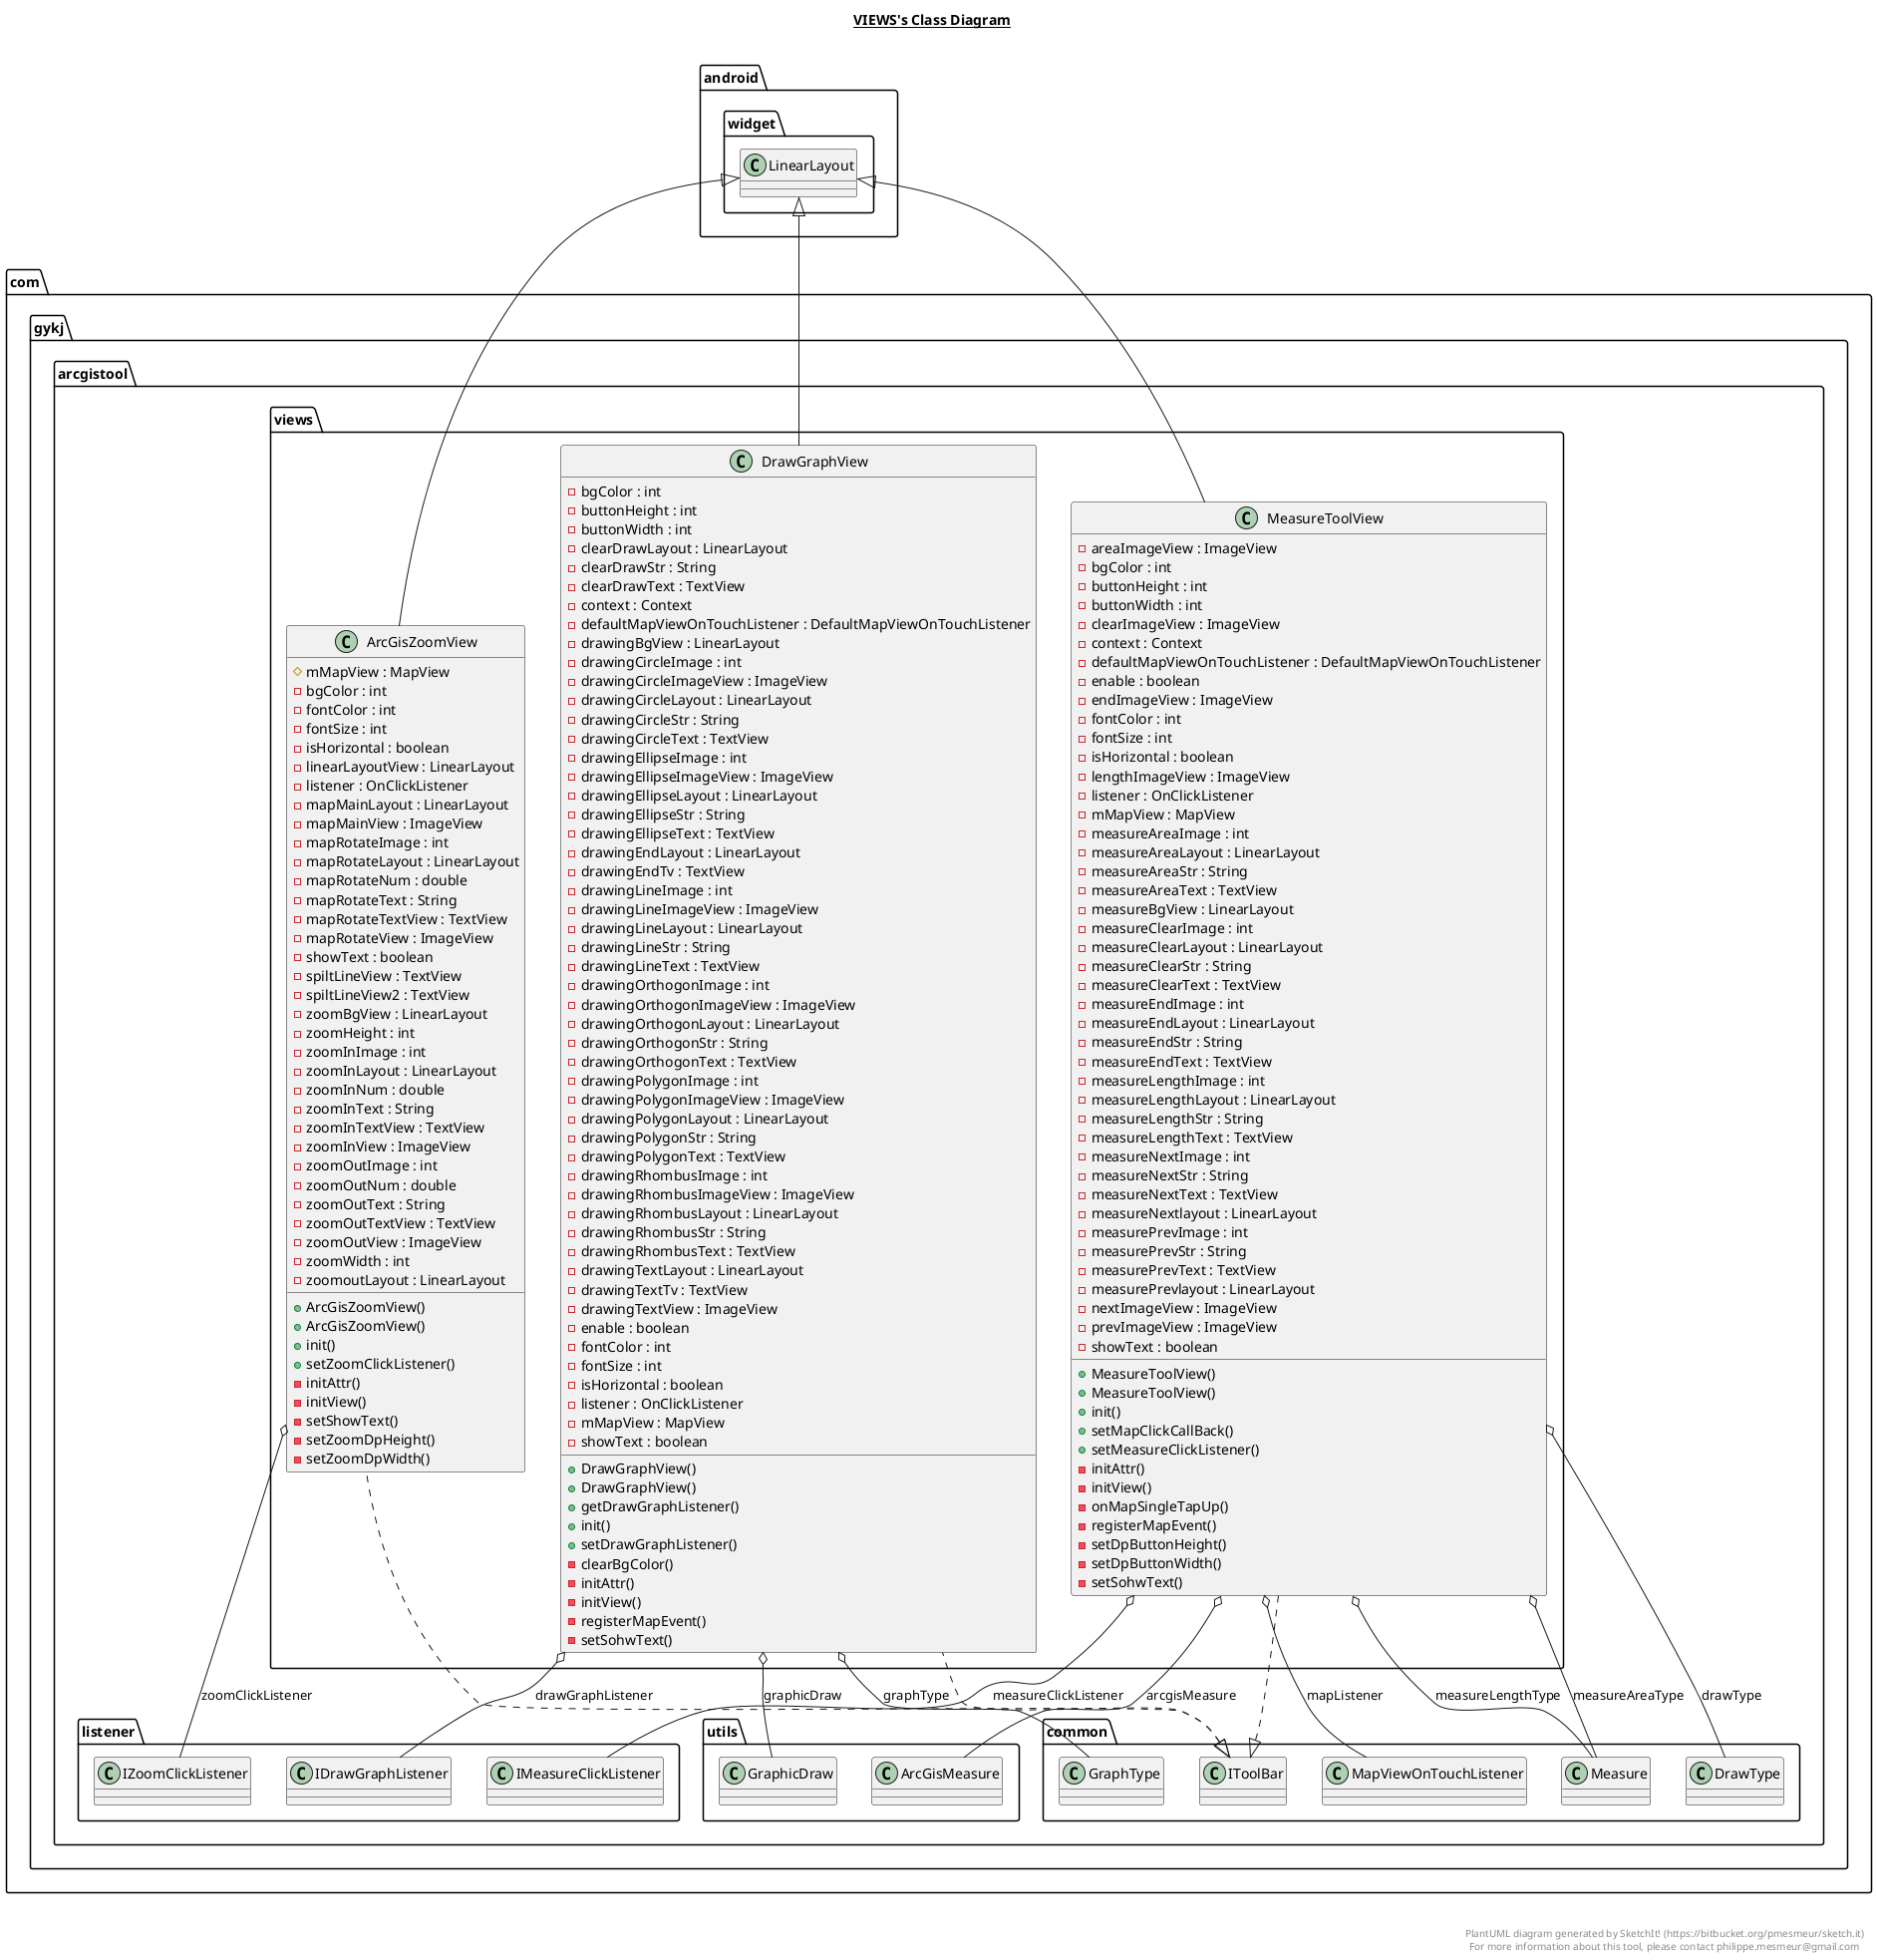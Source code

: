 @startuml

title __VIEWS's Class Diagram__\n

  namespace com.gykj.arcgistool {
    namespace views {
      class com.gykj.arcgistool.views.ArcGisZoomView {
          # mMapView : MapView
          - bgColor : int
          - fontColor : int
          - fontSize : int
          - isHorizontal : boolean
          - linearLayoutView : LinearLayout
          - listener : OnClickListener
          - mapMainLayout : LinearLayout
          - mapMainView : ImageView
          - mapRotateImage : int
          - mapRotateLayout : LinearLayout
          - mapRotateNum : double
          - mapRotateText : String
          - mapRotateTextView : TextView
          - mapRotateView : ImageView
          - showText : boolean
          - spiltLineView : TextView
          - spiltLineView2 : TextView
          - zoomBgView : LinearLayout
          - zoomHeight : int
          - zoomInImage : int
          - zoomInLayout : LinearLayout
          - zoomInNum : double
          - zoomInText : String
          - zoomInTextView : TextView
          - zoomInView : ImageView
          - zoomOutImage : int
          - zoomOutNum : double
          - zoomOutText : String
          - zoomOutTextView : TextView
          - zoomOutView : ImageView
          - zoomWidth : int
          - zoomoutLayout : LinearLayout
          + ArcGisZoomView()
          + ArcGisZoomView()
          + init()
          + setZoomClickListener()
          - initAttr()
          - initView()
          - setShowText()
          - setZoomDpHeight()
          - setZoomDpWidth()
      }
    }
  }
  

  namespace com.gykj.arcgistool {
    namespace views {
      class com.gykj.arcgistool.views.DrawGraphView {
          - bgColor : int
          - buttonHeight : int
          - buttonWidth : int
          - clearDrawLayout : LinearLayout
          - clearDrawStr : String
          - clearDrawText : TextView
          - context : Context
          - defaultMapViewOnTouchListener : DefaultMapViewOnTouchListener
          - drawingBgView : LinearLayout
          - drawingCircleImage : int
          - drawingCircleImageView : ImageView
          - drawingCircleLayout : LinearLayout
          - drawingCircleStr : String
          - drawingCircleText : TextView
          - drawingEllipseImage : int
          - drawingEllipseImageView : ImageView
          - drawingEllipseLayout : LinearLayout
          - drawingEllipseStr : String
          - drawingEllipseText : TextView
          - drawingEndLayout : LinearLayout
          - drawingEndTv : TextView
          - drawingLineImage : int
          - drawingLineImageView : ImageView
          - drawingLineLayout : LinearLayout
          - drawingLineStr : String
          - drawingLineText : TextView
          - drawingOrthogonImage : int
          - drawingOrthogonImageView : ImageView
          - drawingOrthogonLayout : LinearLayout
          - drawingOrthogonStr : String
          - drawingOrthogonText : TextView
          - drawingPolygonImage : int
          - drawingPolygonImageView : ImageView
          - drawingPolygonLayout : LinearLayout
          - drawingPolygonStr : String
          - drawingPolygonText : TextView
          - drawingRhombusImage : int
          - drawingRhombusImageView : ImageView
          - drawingRhombusLayout : LinearLayout
          - drawingRhombusStr : String
          - drawingRhombusText : TextView
          - drawingTextLayout : LinearLayout
          - drawingTextTv : TextView
          - drawingTextView : ImageView
          - enable : boolean
          - fontColor : int
          - fontSize : int
          - isHorizontal : boolean
          - listener : OnClickListener
          - mMapView : MapView
          - showText : boolean
          + DrawGraphView()
          + DrawGraphView()
          + getDrawGraphListener()
          + init()
          + setDrawGraphListener()
          - clearBgColor()
          - initAttr()
          - initView()
          - registerMapEvent()
          - setSohwText()
      }
    }
  }
  

  namespace com.gykj.arcgistool {
    namespace views {
      class com.gykj.arcgistool.views.MeasureToolView {
          - areaImageView : ImageView
          - bgColor : int
          - buttonHeight : int
          - buttonWidth : int
          - clearImageView : ImageView
          - context : Context
          - defaultMapViewOnTouchListener : DefaultMapViewOnTouchListener
          - enable : boolean
          - endImageView : ImageView
          - fontColor : int
          - fontSize : int
          - isHorizontal : boolean
          - lengthImageView : ImageView
          - listener : OnClickListener
          - mMapView : MapView
          - measureAreaImage : int
          - measureAreaLayout : LinearLayout
          - measureAreaStr : String
          - measureAreaText : TextView
          - measureBgView : LinearLayout
          - measureClearImage : int
          - measureClearLayout : LinearLayout
          - measureClearStr : String
          - measureClearText : TextView
          - measureEndImage : int
          - measureEndLayout : LinearLayout
          - measureEndStr : String
          - measureEndText : TextView
          - measureLengthImage : int
          - measureLengthLayout : LinearLayout
          - measureLengthStr : String
          - measureLengthText : TextView
          - measureNextImage : int
          - measureNextStr : String
          - measureNextText : TextView
          - measureNextlayout : LinearLayout
          - measurePrevImage : int
          - measurePrevStr : String
          - measurePrevText : TextView
          - measurePrevlayout : LinearLayout
          - nextImageView : ImageView
          - prevImageView : ImageView
          - showText : boolean
          + MeasureToolView()
          + MeasureToolView()
          + init()
          + setMapClickCallBack()
          + setMeasureClickListener()
          - initAttr()
          - initView()
          - onMapSingleTapUp()
          - registerMapEvent()
          - setDpButtonHeight()
          - setDpButtonWidth()
          - setSohwText()
      }
    }
  }
  

  com.gykj.arcgistool.views.ArcGisZoomView .up.|> com.gykj.arcgistool.common.IToolBar
  com.gykj.arcgistool.views.ArcGisZoomView -up-|> android.widget.LinearLayout
  com.gykj.arcgistool.views.ArcGisZoomView o-- com.gykj.arcgistool.listener.IZoomClickListener : zoomClickListener
  com.gykj.arcgistool.views.DrawGraphView .up.|> com.gykj.arcgistool.common.IToolBar
  com.gykj.arcgistool.views.DrawGraphView -up-|> android.widget.LinearLayout
  com.gykj.arcgistool.views.DrawGraphView o-- com.gykj.arcgistool.listener.IDrawGraphListener : drawGraphListener
  com.gykj.arcgistool.views.DrawGraphView o-- com.gykj.arcgistool.common.GraphType : graphType
  com.gykj.arcgistool.views.DrawGraphView o-- com.gykj.arcgistool.utils.GraphicDraw : graphicDraw
  com.gykj.arcgistool.views.MeasureToolView .up.|> com.gykj.arcgistool.common.IToolBar
  com.gykj.arcgistool.views.MeasureToolView -up-|> android.widget.LinearLayout
  com.gykj.arcgistool.views.MeasureToolView o-- com.gykj.arcgistool.utils.ArcGisMeasure : arcgisMeasure
  com.gykj.arcgistool.views.MeasureToolView o-- com.gykj.arcgistool.common.DrawType : drawType
  com.gykj.arcgistool.views.MeasureToolView o-- com.gykj.arcgistool.common.MapViewOnTouchListener : mapListener
  com.gykj.arcgistool.views.MeasureToolView o-- com.gykj.arcgistool.common.Measure : measureAreaType
  com.gykj.arcgistool.views.MeasureToolView o-- com.gykj.arcgistool.listener.IMeasureClickListener : measureClickListener
  com.gykj.arcgistool.views.MeasureToolView o-- com.gykj.arcgistool.common.Measure : measureLengthType


right footer


PlantUML diagram generated by SketchIt! (https://bitbucket.org/pmesmeur/sketch.it)
For more information about this tool, please contact philippe.mesmeur@gmail.com
endfooter

@enduml

